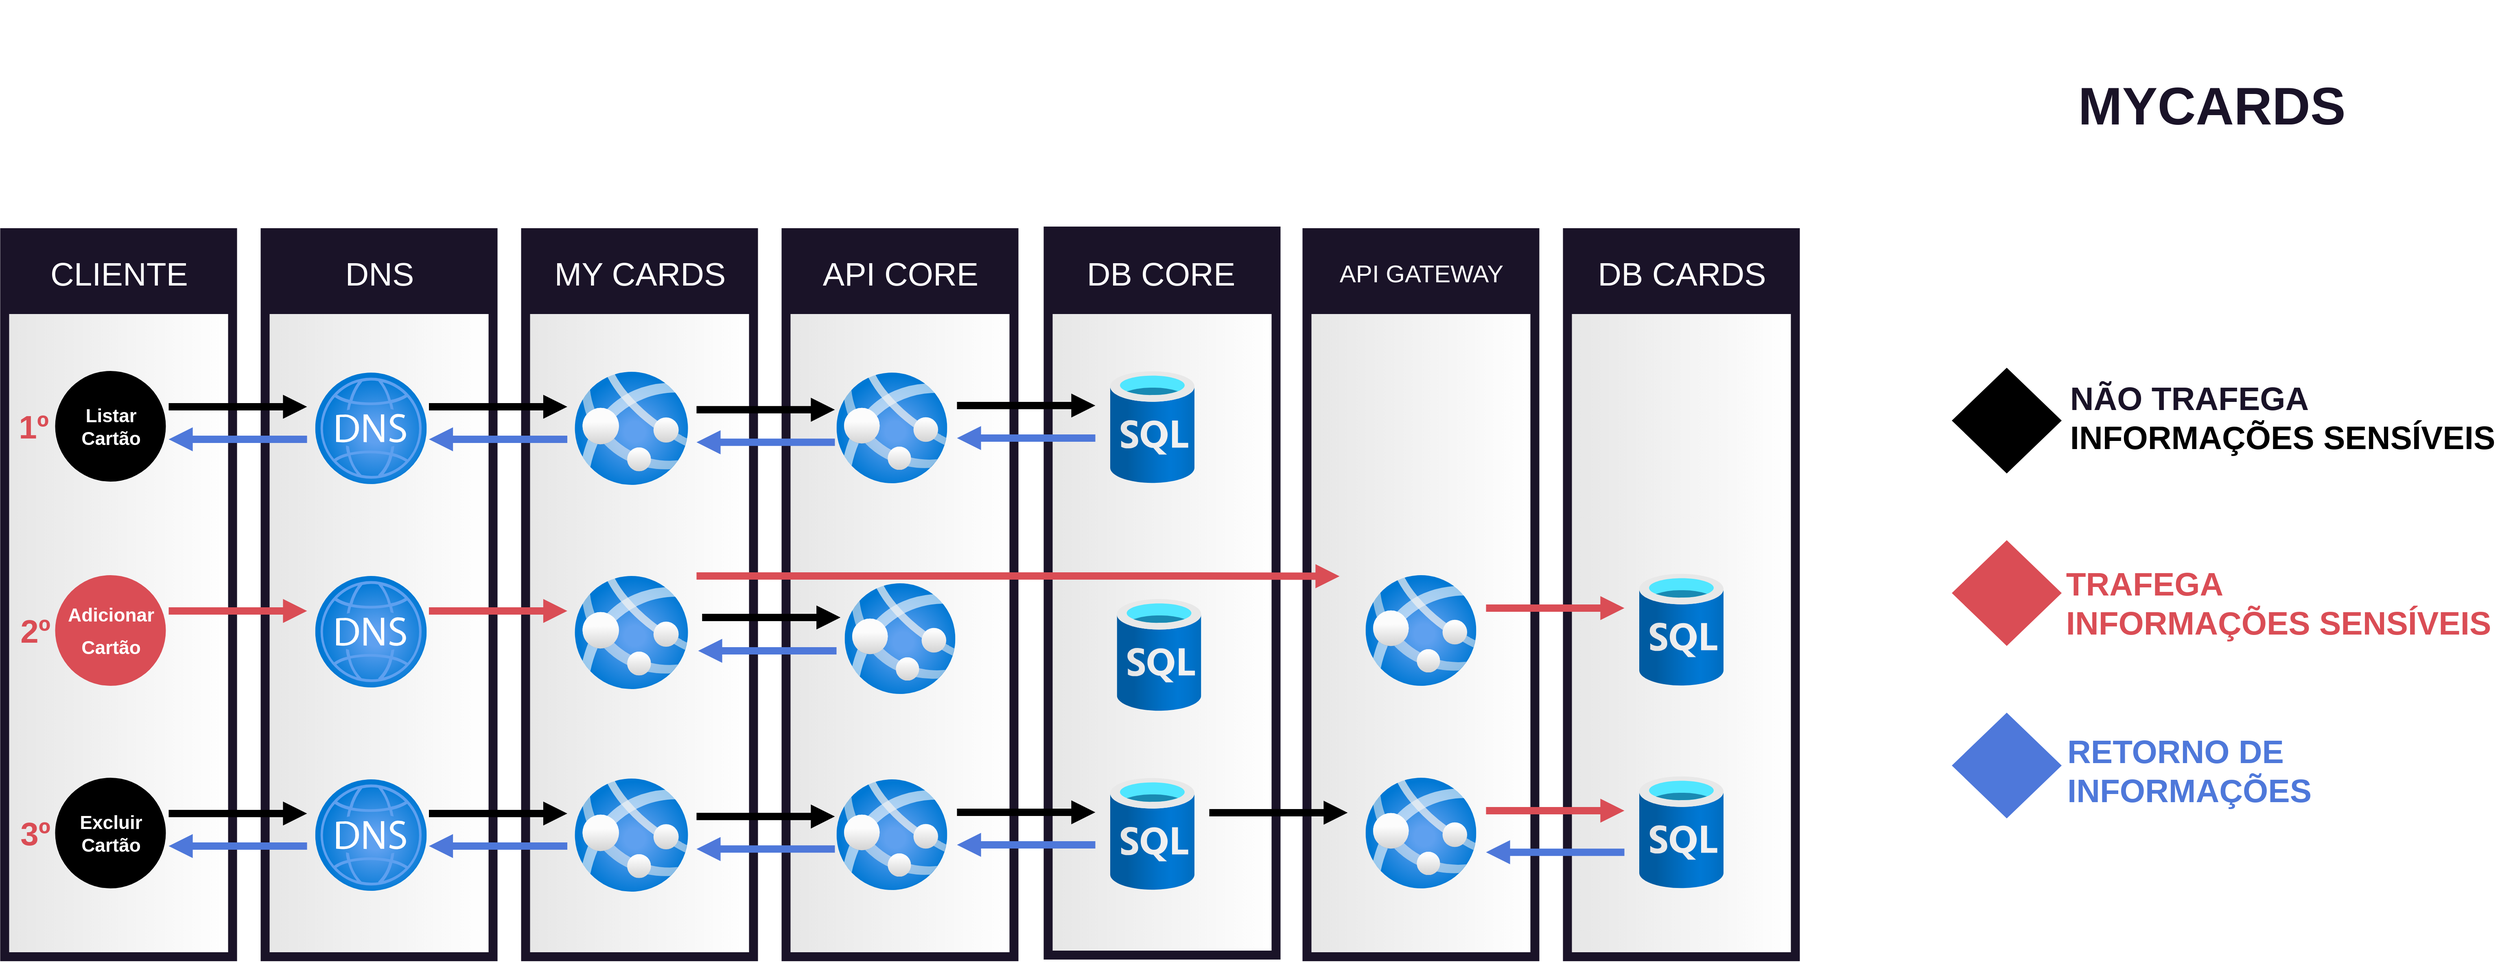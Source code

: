 <mxfile version="14.3.0" type="github">
  <diagram id="uXwaN_RxC-5AL5-54SMh" name="Page-1">
    <mxGraphModel dx="4340" dy="-100" grid="0" gridSize="10" guides="1" tooltips="1" connect="1" arrows="1" fold="1" page="0" pageScale="1" pageWidth="1169" pageHeight="827" math="0" shadow="0">
      <root>
        <mxCell id="0" />
        <mxCell id="1" parent="0" />
        <mxCell id="deWw4C8BYrQnnrvf8NRy-1" value="" style="rounded=0;whiteSpace=wrap;html=1;strokeColor=#1A1328;strokeWidth=11;gradientDirection=east;gradientColor=#FFFFFF;fillColor=#E6E6E6;" vertex="1" parent="1">
          <mxGeometry x="2122.75" y="3068" width="280" height="890" as="geometry" />
        </mxCell>
        <mxCell id="deWw4C8BYrQnnrvf8NRy-2" value="" style="rounded=0;whiteSpace=wrap;html=1;strokeColor=#1A1328;strokeWidth=11;gradientDirection=east;gradientColor=#FFFFFF;fillColor=#E6E6E6;" vertex="1" parent="1">
          <mxGeometry x="1802.75" y="3068" width="280" height="890" as="geometry" />
        </mxCell>
        <mxCell id="deWw4C8BYrQnnrvf8NRy-3" value="" style="rounded=0;whiteSpace=wrap;html=1;strokeColor=#1A1328;strokeWidth=11;gradientDirection=east;gradientColor=#FFFFFF;fillColor=#E6E6E6;" vertex="1" parent="1">
          <mxGeometry x="1484.75" y="3066" width="280" height="890" as="geometry" />
        </mxCell>
        <mxCell id="deWw4C8BYrQnnrvf8NRy-4" value="" style="rounded=0;whiteSpace=wrap;html=1;strokeColor=#1A1328;strokeWidth=11;gradientDirection=east;gradientColor=#FFFFFF;fillColor=#E6E6E6;" vertex="1" parent="1">
          <mxGeometry x="1162.75" y="3068" width="280" height="890" as="geometry" />
        </mxCell>
        <mxCell id="deWw4C8BYrQnnrvf8NRy-5" value="" style="rounded=0;whiteSpace=wrap;html=1;strokeColor=#1A1328;strokeWidth=11;gradientDirection=east;gradientColor=#FFFFFF;fillColor=#E6E6E6;" vertex="1" parent="1">
          <mxGeometry x="842.75" y="3068" width="280" height="890" as="geometry" />
        </mxCell>
        <mxCell id="deWw4C8BYrQnnrvf8NRy-6" value="" style="rounded=0;whiteSpace=wrap;html=1;strokeColor=#1A1328;strokeWidth=11;gradientDirection=east;gradientColor=#FFFFFF;fillColor=#E6E6E6;" vertex="1" parent="1">
          <mxGeometry x="522.75" y="3068" width="280" height="890" as="geometry" />
        </mxCell>
        <mxCell id="deWw4C8BYrQnnrvf8NRy-7" value="" style="rounded=0;whiteSpace=wrap;html=1;strokeColor=#1A1328;strokeWidth=11;gradientDirection=east;gradientColor=#FFFFFF;fillColor=#E6E6E6;" vertex="1" parent="1">
          <mxGeometry x="202.75" y="3068" width="280" height="890" as="geometry" />
        </mxCell>
        <mxCell id="deWw4C8BYrQnnrvf8NRy-8" value="" style="group" vertex="1" connectable="0" parent="1">
          <mxGeometry x="232.75" y="3238" width="200" height="136" as="geometry" />
        </mxCell>
        <mxCell id="deWw4C8BYrQnnrvf8NRy-9" value="" style="ellipse;whiteSpace=wrap;html=1;aspect=fixed;strokeColor=none;fillColor=#000000;" vertex="1" parent="deWw4C8BYrQnnrvf8NRy-8">
          <mxGeometry x="32" width="136" height="136" as="geometry" />
        </mxCell>
        <mxCell id="deWw4C8BYrQnnrvf8NRy-10" value="&lt;blockquote&gt;&lt;font color=&quot;#ffffff&quot;&gt;&lt;span style=&quot;font-size: 23px&quot;&gt;&lt;b&gt;Listar&lt;br&gt;Cartão&lt;/b&gt;&lt;/span&gt;&lt;/font&gt;&lt;/blockquote&gt;" style="text;html=1;align=center;verticalAlign=middle;resizable=0;points=[];autosize=1;" vertex="1" parent="deWw4C8BYrQnnrvf8NRy-8">
          <mxGeometry x="15" y="34" width="170" height="70" as="geometry" />
        </mxCell>
        <mxCell id="deWw4C8BYrQnnrvf8NRy-11" value="" style="group" vertex="1" connectable="0" parent="1">
          <mxGeometry x="202.75" y="3068" width="280" height="100" as="geometry" />
        </mxCell>
        <mxCell id="deWw4C8BYrQnnrvf8NRy-12" value="" style="rounded=0;whiteSpace=wrap;html=1;strokeColor=none;fillColor=#1a1328;" vertex="1" parent="deWw4C8BYrQnnrvf8NRy-11">
          <mxGeometry width="280" height="100" as="geometry" />
        </mxCell>
        <mxCell id="deWw4C8BYrQnnrvf8NRy-13" value="&lt;blockquote&gt;&lt;font style=&quot;font-size: 40px&quot; color=&quot;#ffffff&quot;&gt;CLIENTE&lt;/font&gt;&lt;/blockquote&gt;" style="text;html=1;align=center;verticalAlign=middle;resizable=0;points=[];autosize=1;" vertex="1" parent="deWw4C8BYrQnnrvf8NRy-11">
          <mxGeometry x="10" y="25" width="260" height="50" as="geometry" />
        </mxCell>
        <mxCell id="deWw4C8BYrQnnrvf8NRy-14" value="" style="group" vertex="1" connectable="0" parent="1">
          <mxGeometry x="522.75" y="3068" width="280" height="100" as="geometry" />
        </mxCell>
        <mxCell id="deWw4C8BYrQnnrvf8NRy-15" value="" style="rounded=0;whiteSpace=wrap;html=1;strokeColor=none;fillColor=#1a1328;" vertex="1" parent="deWw4C8BYrQnnrvf8NRy-14">
          <mxGeometry width="280" height="100" as="geometry" />
        </mxCell>
        <mxCell id="deWw4C8BYrQnnrvf8NRy-16" value="&lt;blockquote&gt;&lt;span style=&quot;font-size: 40px&quot;&gt;&lt;font color=&quot;#ffffff&quot;&gt;DNS&lt;/font&gt;&lt;/span&gt;&lt;/blockquote&gt;" style="text;html=1;align=center;verticalAlign=middle;resizable=0;points=[];autosize=1;" vertex="1" parent="deWw4C8BYrQnnrvf8NRy-14">
          <mxGeometry x="50" y="25" width="180" height="50" as="geometry" />
        </mxCell>
        <mxCell id="deWw4C8BYrQnnrvf8NRy-17" value="" style="group" vertex="1" connectable="0" parent="1">
          <mxGeometry x="822.75" y="3068" width="320" height="100" as="geometry" />
        </mxCell>
        <mxCell id="deWw4C8BYrQnnrvf8NRy-18" value="" style="rounded=0;whiteSpace=wrap;html=1;strokeColor=none;fillColor=#1a1328;" vertex="1" parent="deWw4C8BYrQnnrvf8NRy-17">
          <mxGeometry x="20" width="280" height="100" as="geometry" />
        </mxCell>
        <mxCell id="deWw4C8BYrQnnrvf8NRy-19" value="&lt;blockquote&gt;&lt;font style=&quot;font-size: 40px&quot; color=&quot;#ffffff&quot;&gt;MY CARDS&lt;/font&gt;&lt;/blockquote&gt;" style="text;html=1;align=center;verticalAlign=middle;resizable=0;points=[];autosize=1;" vertex="1" parent="deWw4C8BYrQnnrvf8NRy-17">
          <mxGeometry x="5" y="25" width="310" height="50" as="geometry" />
        </mxCell>
        <mxCell id="deWw4C8BYrQnnrvf8NRy-20" value="" style="group" vertex="1" connectable="0" parent="1">
          <mxGeometry x="1157.75" y="3068" width="290" height="100" as="geometry" />
        </mxCell>
        <mxCell id="deWw4C8BYrQnnrvf8NRy-21" value="" style="rounded=0;whiteSpace=wrap;html=1;strokeColor=none;fillColor=#1a1328;" vertex="1" parent="deWw4C8BYrQnnrvf8NRy-20">
          <mxGeometry x="5" width="280" height="100" as="geometry" />
        </mxCell>
        <mxCell id="deWw4C8BYrQnnrvf8NRy-22" value="&lt;blockquote&gt;&lt;font style=&quot;font-size: 40px&quot; color=&quot;#ffffff&quot;&gt;API CORE&lt;/font&gt;&lt;/blockquote&gt;" style="text;html=1;align=center;verticalAlign=middle;resizable=0;points=[];autosize=1;" vertex="1" parent="deWw4C8BYrQnnrvf8NRy-20">
          <mxGeometry y="25" width="290" height="50" as="geometry" />
        </mxCell>
        <mxCell id="deWw4C8BYrQnnrvf8NRy-23" value="" style="group" vertex="1" connectable="0" parent="1">
          <mxGeometry x="1482.75" y="3068" width="280" height="100" as="geometry" />
        </mxCell>
        <mxCell id="deWw4C8BYrQnnrvf8NRy-24" value="" style="rounded=0;whiteSpace=wrap;html=1;strokeColor=none;fillColor=#1a1328;" vertex="1" parent="deWw4C8BYrQnnrvf8NRy-23">
          <mxGeometry width="280" height="100" as="geometry" />
        </mxCell>
        <mxCell id="deWw4C8BYrQnnrvf8NRy-25" value="&lt;blockquote&gt;&lt;font style=&quot;font-size: 40px&quot; color=&quot;#ffffff&quot;&gt;DB CORE&lt;/font&gt;&lt;/blockquote&gt;" style="text;html=1;align=center;verticalAlign=middle;resizable=0;points=[];autosize=1;" vertex="1" parent="deWw4C8BYrQnnrvf8NRy-23">
          <mxGeometry y="25" width="280" height="50" as="geometry" />
        </mxCell>
        <mxCell id="deWw4C8BYrQnnrvf8NRy-26" value="" style="group" vertex="1" connectable="0" parent="1">
          <mxGeometry x="1792.75" y="3068" width="300" height="100" as="geometry" />
        </mxCell>
        <mxCell id="deWw4C8BYrQnnrvf8NRy-27" value="" style="rounded=0;whiteSpace=wrap;html=1;strokeColor=none;fillColor=#1a1328;" vertex="1" parent="deWw4C8BYrQnnrvf8NRy-26">
          <mxGeometry x="10" width="280" height="100" as="geometry" />
        </mxCell>
        <mxCell id="deWw4C8BYrQnnrvf8NRy-28" value="&lt;blockquote style=&quot;font-size: 30px&quot;&gt;&lt;font color=&quot;#ffffff&quot; style=&quot;font-size: 30px&quot;&gt;API&amp;nbsp;&lt;/font&gt;&lt;span style=&quot;color: rgb(255 , 255 , 255)&quot;&gt;GATEWAY&lt;/span&gt;&lt;/blockquote&gt;" style="text;html=1;align=center;verticalAlign=middle;resizable=0;points=[];autosize=1;" vertex="1" parent="deWw4C8BYrQnnrvf8NRy-26">
          <mxGeometry y="10" width="300" height="80" as="geometry" />
        </mxCell>
        <mxCell id="deWw4C8BYrQnnrvf8NRy-29" value="" style="group" vertex="1" connectable="0" parent="1">
          <mxGeometry x="2112.75" y="3068" width="300" height="100" as="geometry" />
        </mxCell>
        <mxCell id="deWw4C8BYrQnnrvf8NRy-30" value="" style="rounded=0;whiteSpace=wrap;html=1;strokeColor=none;fillColor=#1a1328;" vertex="1" parent="deWw4C8BYrQnnrvf8NRy-29">
          <mxGeometry x="10" width="280" height="100" as="geometry" />
        </mxCell>
        <mxCell id="deWw4C8BYrQnnrvf8NRy-31" value="&lt;blockquote&gt;&lt;font style=&quot;font-size: 40px&quot; color=&quot;#ffffff&quot;&gt;DB CARDS&lt;/font&gt;&lt;/blockquote&gt;" style="text;html=1;align=center;verticalAlign=middle;resizable=0;points=[];autosize=1;" vertex="1" parent="deWw4C8BYrQnnrvf8NRy-29">
          <mxGeometry y="25" width="300" height="50" as="geometry" />
        </mxCell>
        <mxCell id="deWw4C8BYrQnnrvf8NRy-32" value="" style="aspect=fixed;html=1;points=[];align=center;image;fontSize=12;image=img/lib/azure2/networking/DNS_Zones.svg;strokeColor=#FFFFFF;fillColor=#1a1328;" vertex="1" parent="1">
          <mxGeometry x="584.25" y="3240" width="137" height="137" as="geometry" />
        </mxCell>
        <mxCell id="deWw4C8BYrQnnrvf8NRy-33" value="" style="aspect=fixed;html=1;points=[];align=center;image;fontSize=12;image=img/lib/azure2/app_services/App_Services.svg;fontFamily=Helvetica;fontColor=#000000;strokeColor=#FFFFFF;fillColor=#1a1328;" vertex="1" parent="1">
          <mxGeometry x="885.88" y="3239" width="173.75" height="139" as="geometry" />
        </mxCell>
        <mxCell id="deWw4C8BYrQnnrvf8NRy-34" value="" style="aspect=fixed;html=1;points=[];align=center;image;fontSize=12;image=img/lib/azure2/containers/App_Services.svg;strokeColor=#FFFFFF;fillColor=#1a1328;" vertex="1" parent="1">
          <mxGeometry x="1224.75" y="3240" width="136" height="136" as="geometry" />
        </mxCell>
        <mxCell id="deWw4C8BYrQnnrvf8NRy-35" value="" style="aspect=fixed;html=1;points=[];align=center;image;fontSize=12;image=img/lib/azure2/databases/SQL_Database.svg;strokeColor=#FFFFFF;fillColor=#1A1328;" vertex="1" parent="1">
          <mxGeometry x="1561" y="3238" width="103.5" height="138" as="geometry" />
        </mxCell>
        <mxCell id="deWw4C8BYrQnnrvf8NRy-36" style="edgeStyle=orthogonalEdgeStyle;rounded=0;orthogonalLoop=1;jettySize=auto;html=1;strokeWidth=9;endArrow=block;endFill=1;" edge="1" parent="1">
          <mxGeometry relative="1" as="geometry">
            <mxPoint x="1372.75" y="3280.5" as="sourcePoint" />
            <mxPoint x="1542.75" y="3280.5" as="targetPoint" />
          </mxGeometry>
        </mxCell>
        <mxCell id="deWw4C8BYrQnnrvf8NRy-37" style="edgeStyle=orthogonalEdgeStyle;rounded=0;orthogonalLoop=1;jettySize=auto;html=1;strokeWidth=9;endArrow=none;endFill=0;startArrow=block;startFill=1;strokeColor=#4E78DA;" edge="1" parent="1">
          <mxGeometry relative="1" as="geometry">
            <mxPoint x="1372.75" y="3320.5" as="sourcePoint" />
            <mxPoint x="1542.75" y="3320.5" as="targetPoint" />
          </mxGeometry>
        </mxCell>
        <mxCell id="deWw4C8BYrQnnrvf8NRy-38" style="edgeStyle=orthogonalEdgeStyle;rounded=0;orthogonalLoop=1;jettySize=auto;html=1;strokeWidth=9;endArrow=block;endFill=1;" edge="1" parent="1">
          <mxGeometry relative="1" as="geometry">
            <mxPoint x="1052.75" y="3285.66" as="sourcePoint" />
            <mxPoint x="1222.75" y="3285.66" as="targetPoint" />
          </mxGeometry>
        </mxCell>
        <mxCell id="deWw4C8BYrQnnrvf8NRy-39" style="edgeStyle=orthogonalEdgeStyle;rounded=0;orthogonalLoop=1;jettySize=auto;html=1;strokeWidth=9;endArrow=none;endFill=0;startArrow=block;startFill=1;strokeColor=#4E78DA;" edge="1" parent="1">
          <mxGeometry relative="1" as="geometry">
            <mxPoint x="1052.75" y="3325.66" as="sourcePoint" />
            <mxPoint x="1222.75" y="3325.66" as="targetPoint" />
          </mxGeometry>
        </mxCell>
        <mxCell id="deWw4C8BYrQnnrvf8NRy-40" style="edgeStyle=orthogonalEdgeStyle;rounded=0;orthogonalLoop=1;jettySize=auto;html=1;strokeWidth=9;endArrow=block;endFill=1;" edge="1" parent="1">
          <mxGeometry relative="1" as="geometry">
            <mxPoint x="724" y="3282" as="sourcePoint" />
            <mxPoint x="894" y="3282" as="targetPoint" />
          </mxGeometry>
        </mxCell>
        <mxCell id="deWw4C8BYrQnnrvf8NRy-41" style="edgeStyle=orthogonalEdgeStyle;rounded=0;orthogonalLoop=1;jettySize=auto;html=1;strokeWidth=9;endArrow=none;endFill=0;startArrow=block;startFill=1;strokeColor=#4E78DA;" edge="1" parent="1">
          <mxGeometry relative="1" as="geometry">
            <mxPoint x="724" y="3322.0" as="sourcePoint" />
            <mxPoint x="894" y="3322.0" as="targetPoint" />
          </mxGeometry>
        </mxCell>
        <mxCell id="deWw4C8BYrQnnrvf8NRy-42" style="edgeStyle=orthogonalEdgeStyle;rounded=0;orthogonalLoop=1;jettySize=auto;html=1;strokeWidth=9;endArrow=block;endFill=1;" edge="1" parent="1">
          <mxGeometry relative="1" as="geometry">
            <mxPoint x="404.25" y="3282" as="sourcePoint" />
            <mxPoint x="574.25" y="3282" as="targetPoint" />
          </mxGeometry>
        </mxCell>
        <mxCell id="deWw4C8BYrQnnrvf8NRy-43" style="edgeStyle=orthogonalEdgeStyle;rounded=0;orthogonalLoop=1;jettySize=auto;html=1;strokeWidth=9;endArrow=none;endFill=0;startArrow=block;startFill=1;strokeColor=#4E78DA;" edge="1" parent="1">
          <mxGeometry relative="1" as="geometry">
            <mxPoint x="404.25" y="3322.0" as="sourcePoint" />
            <mxPoint x="574.25" y="3322.0" as="targetPoint" />
          </mxGeometry>
        </mxCell>
        <mxCell id="deWw4C8BYrQnnrvf8NRy-44" value="" style="group" vertex="1" connectable="0" parent="1">
          <mxGeometry x="232.75" y="3489" width="200" height="136" as="geometry" />
        </mxCell>
        <mxCell id="deWw4C8BYrQnnrvf8NRy-45" value="" style="ellipse;whiteSpace=wrap;html=1;aspect=fixed;fillColor=#DA4D55;strokeColor=none;" vertex="1" parent="deWw4C8BYrQnnrvf8NRy-44">
          <mxGeometry x="32" width="136" height="136" as="geometry" />
        </mxCell>
        <mxCell id="deWw4C8BYrQnnrvf8NRy-46" value="&lt;blockquote&gt;&lt;font color=&quot;#ffffff&quot;&gt;&lt;span style=&quot;font-size: 23px&quot;&gt;&lt;b&gt;Adicionar&lt;/b&gt;&lt;/span&gt;&lt;/font&gt;&lt;/blockquote&gt;&lt;blockquote&gt;&lt;font color=&quot;#ffffff&quot;&gt;&lt;span style=&quot;font-size: 23px&quot;&gt;&lt;b&gt;Cartão&lt;/b&gt;&lt;/span&gt;&lt;/font&gt;&lt;/blockquote&gt;" style="text;html=1;align=center;verticalAlign=middle;resizable=0;points=[];autosize=1;" vertex="1" parent="deWw4C8BYrQnnrvf8NRy-44">
          <mxGeometry y="29" width="200" height="80" as="geometry" />
        </mxCell>
        <mxCell id="deWw4C8BYrQnnrvf8NRy-47" value="" style="aspect=fixed;html=1;points=[];align=center;image;fontSize=12;image=img/lib/azure2/networking/DNS_Zones.svg;strokeColor=#FFFFFF;fillColor=#1a1328;" vertex="1" parent="1">
          <mxGeometry x="584.25" y="3490" width="137" height="137" as="geometry" />
        </mxCell>
        <mxCell id="deWw4C8BYrQnnrvf8NRy-48" value="" style="aspect=fixed;html=1;points=[];align=center;image;fontSize=12;image=img/lib/azure2/app_services/App_Services.svg;fontFamily=Helvetica;fontColor=#000000;strokeColor=#FFFFFF;fillColor=#1a1328;" vertex="1" parent="1">
          <mxGeometry x="885.88" y="3490" width="173.75" height="139" as="geometry" />
        </mxCell>
        <mxCell id="deWw4C8BYrQnnrvf8NRy-49" value="" style="aspect=fixed;html=1;points=[];align=center;image;fontSize=12;image=img/lib/azure2/containers/App_Services.svg;strokeColor=#FFFFFF;fillColor=#1a1328;" vertex="1" parent="1">
          <mxGeometry x="1874.75" y="3489" width="136" height="136" as="geometry" />
        </mxCell>
        <mxCell id="deWw4C8BYrQnnrvf8NRy-50" value="" style="aspect=fixed;html=1;points=[];align=center;image;fontSize=12;image=img/lib/azure2/databases/SQL_Database.svg;strokeColor=#FFFFFF;fillColor=#1A1328;" vertex="1" parent="1">
          <mxGeometry x="2211" y="3487" width="103.5" height="138" as="geometry" />
        </mxCell>
        <mxCell id="deWw4C8BYrQnnrvf8NRy-51" style="edgeStyle=orthogonalEdgeStyle;rounded=0;orthogonalLoop=1;jettySize=auto;html=1;strokeWidth=9;endArrow=block;endFill=1;strokeColor=#DA4D55;" edge="1" parent="1">
          <mxGeometry relative="1" as="geometry">
            <mxPoint x="2022.75" y="3529.5" as="sourcePoint" />
            <mxPoint x="2192.75" y="3529.5" as="targetPoint" />
          </mxGeometry>
        </mxCell>
        <mxCell id="deWw4C8BYrQnnrvf8NRy-52" style="edgeStyle=orthogonalEdgeStyle;rounded=0;orthogonalLoop=1;jettySize=auto;html=1;strokeWidth=9;endArrow=block;endFill=1;strokeColor=#DA4D55;" edge="1" parent="1">
          <mxGeometry relative="1" as="geometry">
            <mxPoint x="1052.75" y="3490" as="sourcePoint" />
            <mxPoint x="1842.75" y="3490.34" as="targetPoint" />
            <Array as="points">
              <mxPoint x="1662.75" y="3490.34" />
              <mxPoint x="1662.75" y="3490.34" />
            </Array>
          </mxGeometry>
        </mxCell>
        <mxCell id="deWw4C8BYrQnnrvf8NRy-53" style="edgeStyle=orthogonalEdgeStyle;rounded=0;orthogonalLoop=1;jettySize=auto;html=1;strokeWidth=9;endArrow=block;endFill=1;strokeColor=#DA4D55;" edge="1" parent="1">
          <mxGeometry relative="1" as="geometry">
            <mxPoint x="724" y="3533" as="sourcePoint" />
            <mxPoint x="894" y="3533" as="targetPoint" />
          </mxGeometry>
        </mxCell>
        <mxCell id="deWw4C8BYrQnnrvf8NRy-54" style="edgeStyle=orthogonalEdgeStyle;rounded=0;orthogonalLoop=1;jettySize=auto;html=1;strokeWidth=9;endArrow=block;endFill=1;strokeColor=#DA4D55;" edge="1" parent="1">
          <mxGeometry relative="1" as="geometry">
            <mxPoint x="404.25" y="3533" as="sourcePoint" />
            <mxPoint x="574.25" y="3533" as="targetPoint" />
          </mxGeometry>
        </mxCell>
        <mxCell id="deWw4C8BYrQnnrvf8NRy-55" value="" style="group" vertex="1" connectable="0" parent="1">
          <mxGeometry x="232.75" y="3738" width="200" height="136" as="geometry" />
        </mxCell>
        <mxCell id="deWw4C8BYrQnnrvf8NRy-56" value="" style="ellipse;whiteSpace=wrap;html=1;aspect=fixed;strokeColor=none;fillColor=#000000;" vertex="1" parent="deWw4C8BYrQnnrvf8NRy-55">
          <mxGeometry x="32" width="136" height="136" as="geometry" />
        </mxCell>
        <mxCell id="deWw4C8BYrQnnrvf8NRy-57" value="&lt;blockquote&gt;&lt;font color=&quot;#ffffff&quot;&gt;&lt;span style=&quot;font-size: 23px&quot;&gt;&lt;b&gt;Excluir&lt;br&gt;Cartão&lt;/b&gt;&lt;/span&gt;&lt;/font&gt;&lt;/blockquote&gt;" style="text;html=1;align=center;verticalAlign=middle;resizable=0;points=[];autosize=1;" vertex="1" parent="deWw4C8BYrQnnrvf8NRy-55">
          <mxGeometry x="15" y="34" width="170" height="70" as="geometry" />
        </mxCell>
        <mxCell id="deWw4C8BYrQnnrvf8NRy-58" value="" style="aspect=fixed;html=1;points=[];align=center;image;fontSize=12;image=img/lib/azure2/networking/DNS_Zones.svg;strokeColor=#FFFFFF;fillColor=#1a1328;" vertex="1" parent="1">
          <mxGeometry x="584.25" y="3740" width="137" height="137" as="geometry" />
        </mxCell>
        <mxCell id="deWw4C8BYrQnnrvf8NRy-59" value="" style="aspect=fixed;html=1;points=[];align=center;image;fontSize=12;image=img/lib/azure2/app_services/App_Services.svg;fontFamily=Helvetica;fontColor=#000000;strokeColor=#FFFFFF;fillColor=#1a1328;" vertex="1" parent="1">
          <mxGeometry x="885.88" y="3739" width="173.75" height="139" as="geometry" />
        </mxCell>
        <mxCell id="deWw4C8BYrQnnrvf8NRy-60" value="" style="aspect=fixed;html=1;points=[];align=center;image;fontSize=12;image=img/lib/azure2/containers/App_Services.svg;strokeColor=#FFFFFF;fillColor=#1a1328;" vertex="1" parent="1">
          <mxGeometry x="1224.75" y="3740" width="136" height="136" as="geometry" />
        </mxCell>
        <mxCell id="deWw4C8BYrQnnrvf8NRy-61" value="" style="aspect=fixed;html=1;points=[];align=center;image;fontSize=12;image=img/lib/azure2/databases/SQL_Database.svg;strokeColor=#FFFFFF;fillColor=#1A1328;" vertex="1" parent="1">
          <mxGeometry x="1561" y="3738" width="103.5" height="138" as="geometry" />
        </mxCell>
        <mxCell id="deWw4C8BYrQnnrvf8NRy-62" style="edgeStyle=orthogonalEdgeStyle;rounded=0;orthogonalLoop=1;jettySize=auto;html=1;strokeWidth=9;endArrow=block;endFill=1;" edge="1" parent="1">
          <mxGeometry relative="1" as="geometry">
            <mxPoint x="1372.75" y="3780.5" as="sourcePoint" />
            <mxPoint x="1542.75" y="3780.5" as="targetPoint" />
          </mxGeometry>
        </mxCell>
        <mxCell id="deWw4C8BYrQnnrvf8NRy-63" style="edgeStyle=orthogonalEdgeStyle;rounded=0;orthogonalLoop=1;jettySize=auto;html=1;strokeWidth=9;endArrow=none;endFill=0;startArrow=block;startFill=1;strokeColor=#4E78DA;" edge="1" parent="1">
          <mxGeometry relative="1" as="geometry">
            <mxPoint x="1372.75" y="3820.5" as="sourcePoint" />
            <mxPoint x="1542.75" y="3820.5" as="targetPoint" />
          </mxGeometry>
        </mxCell>
        <mxCell id="deWw4C8BYrQnnrvf8NRy-64" style="edgeStyle=orthogonalEdgeStyle;rounded=0;orthogonalLoop=1;jettySize=auto;html=1;strokeWidth=9;endArrow=block;endFill=1;" edge="1" parent="1">
          <mxGeometry relative="1" as="geometry">
            <mxPoint x="1052.75" y="3785.66" as="sourcePoint" />
            <mxPoint x="1222.75" y="3785.66" as="targetPoint" />
          </mxGeometry>
        </mxCell>
        <mxCell id="deWw4C8BYrQnnrvf8NRy-65" style="edgeStyle=orthogonalEdgeStyle;rounded=0;orthogonalLoop=1;jettySize=auto;html=1;strokeWidth=9;endArrow=none;endFill=0;startArrow=block;startFill=1;strokeColor=#4E78DA;" edge="1" parent="1">
          <mxGeometry relative="1" as="geometry">
            <mxPoint x="1052.75" y="3825.66" as="sourcePoint" />
            <mxPoint x="1222.75" y="3825.66" as="targetPoint" />
          </mxGeometry>
        </mxCell>
        <mxCell id="deWw4C8BYrQnnrvf8NRy-66" style="edgeStyle=orthogonalEdgeStyle;rounded=0;orthogonalLoop=1;jettySize=auto;html=1;strokeWidth=9;endArrow=block;endFill=1;" edge="1" parent="1">
          <mxGeometry relative="1" as="geometry">
            <mxPoint x="724" y="3782" as="sourcePoint" />
            <mxPoint x="894" y="3782" as="targetPoint" />
          </mxGeometry>
        </mxCell>
        <mxCell id="deWw4C8BYrQnnrvf8NRy-67" style="edgeStyle=orthogonalEdgeStyle;rounded=0;orthogonalLoop=1;jettySize=auto;html=1;strokeWidth=9;endArrow=none;endFill=0;startArrow=block;startFill=1;strokeColor=#4E78DA;" edge="1" parent="1">
          <mxGeometry relative="1" as="geometry">
            <mxPoint x="724" y="3822.0" as="sourcePoint" />
            <mxPoint x="894" y="3822.0" as="targetPoint" />
          </mxGeometry>
        </mxCell>
        <mxCell id="deWw4C8BYrQnnrvf8NRy-68" style="edgeStyle=orthogonalEdgeStyle;rounded=0;orthogonalLoop=1;jettySize=auto;html=1;strokeWidth=9;endArrow=block;endFill=1;" edge="1" parent="1">
          <mxGeometry relative="1" as="geometry">
            <mxPoint x="404.25" y="3782" as="sourcePoint" />
            <mxPoint x="574.25" y="3782" as="targetPoint" />
          </mxGeometry>
        </mxCell>
        <mxCell id="deWw4C8BYrQnnrvf8NRy-69" style="edgeStyle=orthogonalEdgeStyle;rounded=0;orthogonalLoop=1;jettySize=auto;html=1;strokeWidth=9;endArrow=none;endFill=0;startArrow=block;startFill=1;strokeColor=#4E78DA;" edge="1" parent="1">
          <mxGeometry relative="1" as="geometry">
            <mxPoint x="404.25" y="3822.0" as="sourcePoint" />
            <mxPoint x="574.25" y="3822.0" as="targetPoint" />
          </mxGeometry>
        </mxCell>
        <mxCell id="deWw4C8BYrQnnrvf8NRy-70" value="&lt;p&gt;&lt;span style=&quot;font-size: 40px&quot;&gt;&lt;font color=&quot;#da4d55&quot;&gt;&lt;b&gt;1º&lt;/b&gt;&lt;/font&gt;&lt;/span&gt;&lt;/p&gt;" style="text;html=1;align=center;verticalAlign=middle;resizable=0;points=[];autosize=1;" vertex="1" parent="1">
          <mxGeometry x="212.75" y="3281" width="50" height="50" as="geometry" />
        </mxCell>
        <mxCell id="deWw4C8BYrQnnrvf8NRy-71" value="&lt;p&gt;&lt;span style=&quot;font-size: 40px&quot;&gt;&lt;font color=&quot;#da4d55&quot;&gt;&lt;b&gt;2º&lt;/b&gt;&lt;/font&gt;&lt;/span&gt;&lt;/p&gt;" style="text;html=1;align=center;verticalAlign=middle;resizable=0;points=[];autosize=1;" vertex="1" parent="1">
          <mxGeometry x="214.75" y="3532" width="50" height="50" as="geometry" />
        </mxCell>
        <mxCell id="deWw4C8BYrQnnrvf8NRy-72" value="&lt;p&gt;&lt;span style=&quot;font-size: 40px&quot;&gt;&lt;font color=&quot;#da4d55&quot;&gt;&lt;b&gt;3º&lt;/b&gt;&lt;/font&gt;&lt;/span&gt;&lt;/p&gt;" style="text;html=1;align=center;verticalAlign=middle;resizable=0;points=[];autosize=1;" vertex="1" parent="1">
          <mxGeometry x="214.75" y="3781" width="50" height="50" as="geometry" />
        </mxCell>
        <mxCell id="deWw4C8BYrQnnrvf8NRy-73" value="" style="aspect=fixed;html=1;points=[];align=center;image;fontSize=12;image=img/lib/azure2/containers/App_Services.svg;strokeColor=#FFFFFF;fillColor=#1a1328;" vertex="1" parent="1">
          <mxGeometry x="1234.75" y="3499" width="136" height="136" as="geometry" />
        </mxCell>
        <mxCell id="deWw4C8BYrQnnrvf8NRy-74" style="edgeStyle=orthogonalEdgeStyle;rounded=0;orthogonalLoop=1;jettySize=auto;html=1;strokeWidth=9;endArrow=block;endFill=1;" edge="1" parent="1">
          <mxGeometry relative="1" as="geometry">
            <mxPoint x="1059.63" y="3541" as="sourcePoint" />
            <mxPoint x="1229.63" y="3541" as="targetPoint" />
          </mxGeometry>
        </mxCell>
        <mxCell id="deWw4C8BYrQnnrvf8NRy-75" value="" style="aspect=fixed;html=1;points=[];align=center;image;fontSize=12;image=img/lib/azure2/databases/SQL_Database.svg;strokeColor=#FFFFFF;fillColor=#1A1328;" vertex="1" parent="1">
          <mxGeometry x="1569.25" y="3518" width="103.5" height="138" as="geometry" />
        </mxCell>
        <mxCell id="deWw4C8BYrQnnrvf8NRy-76" style="edgeStyle=orthogonalEdgeStyle;rounded=0;orthogonalLoop=1;jettySize=auto;html=1;strokeWidth=9;endArrow=none;endFill=0;startArrow=block;startFill=1;strokeColor=#4E78DA;" edge="1" parent="1">
          <mxGeometry relative="1" as="geometry">
            <mxPoint x="1054.75" y="3582" as="sourcePoint" />
            <mxPoint x="1224.75" y="3582" as="targetPoint" />
          </mxGeometry>
        </mxCell>
        <mxCell id="deWw4C8BYrQnnrvf8NRy-77" value="" style="aspect=fixed;html=1;points=[];align=center;image;fontSize=12;image=img/lib/azure2/containers/App_Services.svg;strokeColor=#FFFFFF;fillColor=#1a1328;" vertex="1" parent="1">
          <mxGeometry x="1874.75" y="3738" width="136" height="136" as="geometry" />
        </mxCell>
        <mxCell id="deWw4C8BYrQnnrvf8NRy-78" value="" style="aspect=fixed;html=1;points=[];align=center;image;fontSize=12;image=img/lib/azure2/databases/SQL_Database.svg;strokeColor=#FFFFFF;fillColor=#1A1328;" vertex="1" parent="1">
          <mxGeometry x="2211" y="3736" width="103.5" height="138" as="geometry" />
        </mxCell>
        <mxCell id="deWw4C8BYrQnnrvf8NRy-79" style="edgeStyle=orthogonalEdgeStyle;rounded=0;orthogonalLoop=1;jettySize=auto;html=1;strokeWidth=9;endArrow=block;endFill=1;strokeColor=#DA4D55;" edge="1" parent="1">
          <mxGeometry relative="1" as="geometry">
            <mxPoint x="2022.75" y="3778.5" as="sourcePoint" />
            <mxPoint x="2192.75" y="3778.5" as="targetPoint" />
          </mxGeometry>
        </mxCell>
        <mxCell id="deWw4C8BYrQnnrvf8NRy-80" style="edgeStyle=orthogonalEdgeStyle;rounded=0;orthogonalLoop=1;jettySize=auto;html=1;strokeWidth=9;endArrow=block;endFill=1;" edge="1" parent="1">
          <mxGeometry relative="1" as="geometry">
            <mxPoint x="1682.75" y="3781.0" as="sourcePoint" />
            <mxPoint x="1852.75" y="3781.0" as="targetPoint" />
          </mxGeometry>
        </mxCell>
        <mxCell id="deWw4C8BYrQnnrvf8NRy-81" style="edgeStyle=orthogonalEdgeStyle;rounded=0;orthogonalLoop=1;jettySize=auto;html=1;strokeWidth=9;endArrow=none;endFill=0;startArrow=block;startFill=1;strokeColor=#4E78DA;" edge="1" parent="1">
          <mxGeometry relative="1" as="geometry">
            <mxPoint x="2022.75" y="3829.57" as="sourcePoint" />
            <mxPoint x="2192.75" y="3829.57" as="targetPoint" />
          </mxGeometry>
        </mxCell>
        <mxCell id="deWw4C8BYrQnnrvf8NRy-82" value="&lt;blockquote&gt;&lt;font color=&quot;#1a1328&quot; size=&quot;1&quot;&gt;&lt;b style=&quot;font-size: 65px&quot;&gt;MYCARDS&lt;/b&gt;&lt;/font&gt;&lt;/blockquote&gt;" style="text;html=1;align=center;verticalAlign=middle;resizable=0;points=[];autosize=1;" vertex="1" parent="1">
          <mxGeometry x="2704" y="2881" width="419" height="61" as="geometry" />
        </mxCell>
        <mxCell id="deWw4C8BYrQnnrvf8NRy-83" value="" style="rhombus;whiteSpace=wrap;html=1;fillColor=#000000;strokeColor=none;" vertex="1" parent="1">
          <mxGeometry x="2595" y="3234" width="135" height="130" as="geometry" />
        </mxCell>
        <mxCell id="deWw4C8BYrQnnrvf8NRy-84" value="" style="rhombus;whiteSpace=wrap;html=1;fillColor=#DA4D55;strokeColor=none;" vertex="1" parent="1">
          <mxGeometry x="2595" y="3446" width="135" height="130" as="geometry" />
        </mxCell>
        <mxCell id="deWw4C8BYrQnnrvf8NRy-85" value="" style="rhombus;whiteSpace=wrap;html=1;fillColor=#4E78DA;strokeColor=none;" vertex="1" parent="1">
          <mxGeometry x="2595" y="3658" width="135" height="130" as="geometry" />
        </mxCell>
        <mxCell id="deWw4C8BYrQnnrvf8NRy-86" value="&lt;p style=&quot;text-align: left ; font-size: 40px&quot;&gt;&lt;font color=&quot;#1a1328&quot; style=&quot;font-size: 40px&quot;&gt;&lt;span&gt;&lt;b&gt;NÃO TRAFEGA&lt;br&gt; &lt;/b&gt;&lt;/span&gt;&lt;/font&gt;&lt;b&gt;INFORMAÇÕES SENSÍVEIS&lt;/b&gt;&lt;/p&gt;" style="text;html=1;align=center;verticalAlign=middle;resizable=0;points=[];autosize=1;" vertex="1" parent="1">
          <mxGeometry x="2735" y="3238.5" width="532" height="112" as="geometry" />
        </mxCell>
        <mxCell id="deWw4C8BYrQnnrvf8NRy-87" value="&lt;p style=&quot;text-align: left ; font-size: 40px&quot;&gt;&lt;font color=&quot;#da4d55&quot;&gt;&lt;font style=&quot;font-size: 40px&quot;&gt;&lt;b&gt;TRAFEGA&lt;br&gt; &lt;/b&gt;&lt;/font&gt;&lt;b&gt;INFORMAÇÕES SENSÍVEIS&lt;/b&gt;&lt;/font&gt;&lt;/p&gt;" style="text;html=1;align=center;verticalAlign=middle;resizable=0;points=[];autosize=1;" vertex="1" parent="1">
          <mxGeometry x="2730" y="3467" width="532" height="112" as="geometry" />
        </mxCell>
        <mxCell id="deWw4C8BYrQnnrvf8NRy-88" value="&lt;p style=&quot;font-size: 40px&quot;&gt;&lt;b&gt;&lt;font color=&quot;#4e78da&quot;&gt;RETORNO DE&lt;br&gt;INFORMAÇÕES&amp;nbsp;&lt;/font&gt;&lt;/b&gt;&lt;/p&gt;" style="text;html=1;align=left;verticalAlign=middle;resizable=0;points=[];autosize=1;" vertex="1" parent="1">
          <mxGeometry x="2735" y="3673" width="321" height="112" as="geometry" />
        </mxCell>
        <mxCell id="deWw4C8BYrQnnrvf8NRy-89" value="" style="shape=image;imageAspect=0;aspect=fixed;verticalLabelPosition=bottom;verticalAlign=top;image=https://encrypted-tbn0.gstatic.com/images?q=tbn:ANd9GcRmZmVbQkiHEiLqcfqpbLFbAjQ5cH3HpS4ydA&amp;usqp=CAU;" vertex="1" parent="1">
          <mxGeometry x="202.75" y="2782" width="370.91" height="160" as="geometry" />
        </mxCell>
      </root>
    </mxGraphModel>
  </diagram>
</mxfile>
